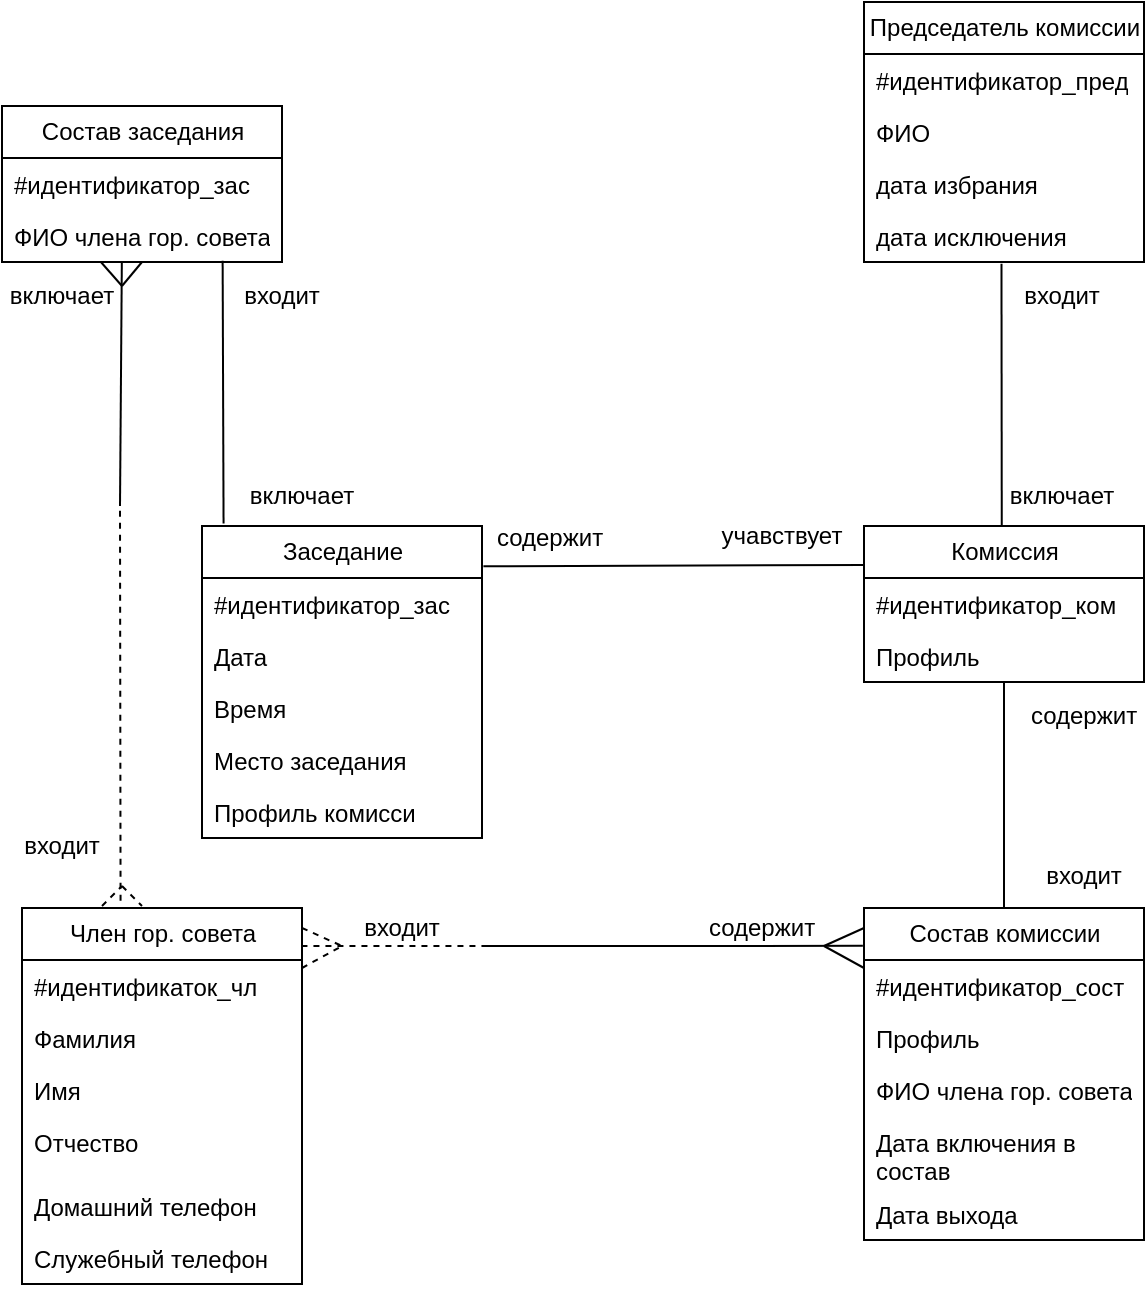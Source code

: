 <mxfile version="21.1.1" type="github">
  <diagram name="Страница 1" id="XnZy8S0bv-m-DPkdhfcy">
    <mxGraphModel dx="1235" dy="669" grid="0" gridSize="10" guides="1" tooltips="1" connect="1" arrows="1" fold="1" page="1" pageScale="1" pageWidth="827" pageHeight="1169" math="0" shadow="0">
      <root>
        <mxCell id="0" />
        <mxCell id="1" parent="0" />
        <mxCell id="DZcItN-b1Do2aElw2gg4-12" value="Член гор. совета" style="swimlane;fontStyle=0;childLayout=stackLayout;horizontal=1;startSize=26;fillColor=none;horizontalStack=0;resizeParent=1;resizeParentMax=0;resizeLast=0;collapsible=1;marginBottom=0;html=1;" parent="1" vertex="1">
          <mxGeometry x="150" y="601" width="140" height="188" as="geometry" />
        </mxCell>
        <mxCell id="DZcItN-b1Do2aElw2gg4-34" value="#идентификаток_чл" style="text;strokeColor=none;fillColor=none;align=left;verticalAlign=top;spacingLeft=4;spacingRight=4;overflow=hidden;rotatable=0;points=[[0,0.5],[1,0.5]];portConstraint=eastwest;whiteSpace=wrap;html=1;" parent="DZcItN-b1Do2aElw2gg4-12" vertex="1">
          <mxGeometry y="26" width="140" height="26" as="geometry" />
        </mxCell>
        <mxCell id="DZcItN-b1Do2aElw2gg4-13" value="Фамилия" style="text;strokeColor=none;fillColor=none;align=left;verticalAlign=top;spacingLeft=4;spacingRight=4;overflow=hidden;rotatable=0;points=[[0,0.5],[1,0.5]];portConstraint=eastwest;whiteSpace=wrap;html=1;" parent="DZcItN-b1Do2aElw2gg4-12" vertex="1">
          <mxGeometry y="52" width="140" height="26" as="geometry" />
        </mxCell>
        <mxCell id="DZcItN-b1Do2aElw2gg4-14" value="Имя" style="text;strokeColor=none;fillColor=none;align=left;verticalAlign=top;spacingLeft=4;spacingRight=4;overflow=hidden;rotatable=0;points=[[0,0.5],[1,0.5]];portConstraint=eastwest;whiteSpace=wrap;html=1;" parent="DZcItN-b1Do2aElw2gg4-12" vertex="1">
          <mxGeometry y="78" width="140" height="26" as="geometry" />
        </mxCell>
        <mxCell id="DZcItN-b1Do2aElw2gg4-15" value="Отчество" style="text;strokeColor=none;fillColor=none;align=left;verticalAlign=top;spacingLeft=4;spacingRight=4;overflow=hidden;rotatable=0;points=[[0,0.5],[1,0.5]];portConstraint=eastwest;whiteSpace=wrap;html=1;" parent="DZcItN-b1Do2aElw2gg4-12" vertex="1">
          <mxGeometry y="104" width="140" height="32" as="geometry" />
        </mxCell>
        <mxCell id="DZcItN-b1Do2aElw2gg4-33" value="Домашний телефон" style="text;strokeColor=none;fillColor=none;align=left;verticalAlign=top;spacingLeft=4;spacingRight=4;overflow=hidden;rotatable=0;points=[[0,0.5],[1,0.5]];portConstraint=eastwest;whiteSpace=wrap;html=1;" parent="DZcItN-b1Do2aElw2gg4-12" vertex="1">
          <mxGeometry y="136" width="140" height="26" as="geometry" />
        </mxCell>
        <mxCell id="DZcItN-b1Do2aElw2gg4-32" value="Служебный телефон" style="text;strokeColor=none;fillColor=none;align=left;verticalAlign=top;spacingLeft=4;spacingRight=4;overflow=hidden;rotatable=0;points=[[0,0.5],[1,0.5]];portConstraint=eastwest;whiteSpace=wrap;html=1;" parent="DZcItN-b1Do2aElw2gg4-12" vertex="1">
          <mxGeometry y="162" width="140" height="26" as="geometry" />
        </mxCell>
        <mxCell id="DZcItN-b1Do2aElw2gg4-16" value="Комиссия" style="swimlane;fontStyle=0;childLayout=stackLayout;horizontal=1;startSize=26;fillColor=none;horizontalStack=0;resizeParent=1;resizeParentMax=0;resizeLast=0;collapsible=1;marginBottom=0;html=1;" parent="1" vertex="1">
          <mxGeometry x="571" y="410" width="140" height="78" as="geometry" />
        </mxCell>
        <mxCell id="DZcItN-b1Do2aElw2gg4-17" value="#идентификатор_ком" style="text;strokeColor=none;fillColor=none;align=left;verticalAlign=top;spacingLeft=4;spacingRight=4;overflow=hidden;rotatable=0;points=[[0,0.5],[1,0.5]];portConstraint=eastwest;whiteSpace=wrap;html=1;" parent="DZcItN-b1Do2aElw2gg4-16" vertex="1">
          <mxGeometry y="26" width="140" height="26" as="geometry" />
        </mxCell>
        <mxCell id="DZcItN-b1Do2aElw2gg4-18" value="Профиль" style="text;strokeColor=none;fillColor=none;align=left;verticalAlign=top;spacingLeft=4;spacingRight=4;overflow=hidden;rotatable=0;points=[[0,0.5],[1,0.5]];portConstraint=eastwest;whiteSpace=wrap;html=1;" parent="DZcItN-b1Do2aElw2gg4-16" vertex="1">
          <mxGeometry y="52" width="140" height="26" as="geometry" />
        </mxCell>
        <mxCell id="DZcItN-b1Do2aElw2gg4-20" value="Председатель комиссии" style="swimlane;fontStyle=0;childLayout=stackLayout;horizontal=1;startSize=26;fillColor=none;horizontalStack=0;resizeParent=1;resizeParentMax=0;resizeLast=0;collapsible=1;marginBottom=0;html=1;" parent="1" vertex="1">
          <mxGeometry x="571" y="148" width="140" height="130" as="geometry" />
        </mxCell>
        <mxCell id="DZcItN-b1Do2aElw2gg4-21" value="#идентификатор_пред" style="text;strokeColor=none;fillColor=none;align=left;verticalAlign=top;spacingLeft=4;spacingRight=4;overflow=hidden;rotatable=0;points=[[0,0.5],[1,0.5]];portConstraint=eastwest;whiteSpace=wrap;html=1;" parent="DZcItN-b1Do2aElw2gg4-20" vertex="1">
          <mxGeometry y="26" width="140" height="26" as="geometry" />
        </mxCell>
        <mxCell id="DZcItN-b1Do2aElw2gg4-22" value="ФИО" style="text;strokeColor=none;fillColor=none;align=left;verticalAlign=top;spacingLeft=4;spacingRight=4;overflow=hidden;rotatable=0;points=[[0,0.5],[1,0.5]];portConstraint=eastwest;whiteSpace=wrap;html=1;" parent="DZcItN-b1Do2aElw2gg4-20" vertex="1">
          <mxGeometry y="52" width="140" height="26" as="geometry" />
        </mxCell>
        <mxCell id="DZcItN-b1Do2aElw2gg4-23" value="дата избрания" style="text;strokeColor=none;fillColor=none;align=left;verticalAlign=top;spacingLeft=4;spacingRight=4;overflow=hidden;rotatable=0;points=[[0,0.5],[1,0.5]];portConstraint=eastwest;whiteSpace=wrap;html=1;" parent="DZcItN-b1Do2aElw2gg4-20" vertex="1">
          <mxGeometry y="78" width="140" height="26" as="geometry" />
        </mxCell>
        <mxCell id="_g0PMa8hs4emNtfnRPn6-18" value="дата исключения" style="text;strokeColor=none;fillColor=none;align=left;verticalAlign=top;spacingLeft=4;spacingRight=4;overflow=hidden;rotatable=0;points=[[0,0.5],[1,0.5]];portConstraint=eastwest;whiteSpace=wrap;html=1;" vertex="1" parent="DZcItN-b1Do2aElw2gg4-20">
          <mxGeometry y="104" width="140" height="26" as="geometry" />
        </mxCell>
        <mxCell id="DZcItN-b1Do2aElw2gg4-24" value="Заседание" style="swimlane;fontStyle=0;childLayout=stackLayout;horizontal=1;startSize=26;fillColor=none;horizontalStack=0;resizeParent=1;resizeParentMax=0;resizeLast=0;collapsible=1;marginBottom=0;html=1;" parent="1" vertex="1">
          <mxGeometry x="240" y="410" width="140" height="156" as="geometry" />
        </mxCell>
        <mxCell id="_g0PMa8hs4emNtfnRPn6-13" value="#идентификатор_зас" style="text;strokeColor=none;fillColor=none;align=left;verticalAlign=top;spacingLeft=4;spacingRight=4;overflow=hidden;rotatable=0;points=[[0,0.5],[1,0.5]];portConstraint=eastwest;whiteSpace=wrap;html=1;" vertex="1" parent="DZcItN-b1Do2aElw2gg4-24">
          <mxGeometry y="26" width="140" height="26" as="geometry" />
        </mxCell>
        <mxCell id="DZcItN-b1Do2aElw2gg4-25" value="Дата" style="text;strokeColor=none;fillColor=none;align=left;verticalAlign=top;spacingLeft=4;spacingRight=4;overflow=hidden;rotatable=0;points=[[0,0.5],[1,0.5]];portConstraint=eastwest;whiteSpace=wrap;html=1;" parent="DZcItN-b1Do2aElw2gg4-24" vertex="1">
          <mxGeometry y="52" width="140" height="26" as="geometry" />
        </mxCell>
        <mxCell id="DZcItN-b1Do2aElw2gg4-26" value="Время" style="text;strokeColor=none;fillColor=none;align=left;verticalAlign=top;spacingLeft=4;spacingRight=4;overflow=hidden;rotatable=0;points=[[0,0.5],[1,0.5]];portConstraint=eastwest;whiteSpace=wrap;html=1;" parent="DZcItN-b1Do2aElw2gg4-24" vertex="1">
          <mxGeometry y="78" width="140" height="26" as="geometry" />
        </mxCell>
        <mxCell id="DZcItN-b1Do2aElw2gg4-27" value="Место заседания" style="text;strokeColor=none;fillColor=none;align=left;verticalAlign=top;spacingLeft=4;spacingRight=4;overflow=hidden;rotatable=0;points=[[0,0.5],[1,0.5]];portConstraint=eastwest;whiteSpace=wrap;html=1;" parent="DZcItN-b1Do2aElw2gg4-24" vertex="1">
          <mxGeometry y="104" width="140" height="26" as="geometry" />
        </mxCell>
        <mxCell id="_g0PMa8hs4emNtfnRPn6-11" value="Профиль комисси" style="text;strokeColor=none;fillColor=none;align=left;verticalAlign=top;spacingLeft=4;spacingRight=4;overflow=hidden;rotatable=0;points=[[0,0.5],[1,0.5]];portConstraint=eastwest;whiteSpace=wrap;html=1;" vertex="1" parent="DZcItN-b1Do2aElw2gg4-24">
          <mxGeometry y="130" width="140" height="26" as="geometry" />
        </mxCell>
        <mxCell id="DZcItN-b1Do2aElw2gg4-28" value="Состав комиссии" style="swimlane;fontStyle=0;childLayout=stackLayout;horizontal=1;startSize=26;fillColor=none;horizontalStack=0;resizeParent=1;resizeParentMax=0;resizeLast=0;collapsible=1;marginBottom=0;html=1;" parent="1" vertex="1">
          <mxGeometry x="571" y="601" width="140" height="166" as="geometry" />
        </mxCell>
        <mxCell id="DZcItN-b1Do2aElw2gg4-29" value="#идентификатор_сост" style="text;strokeColor=none;fillColor=none;align=left;verticalAlign=top;spacingLeft=4;spacingRight=4;overflow=hidden;rotatable=0;points=[[0,0.5],[1,0.5]];portConstraint=eastwest;whiteSpace=wrap;html=1;" parent="DZcItN-b1Do2aElw2gg4-28" vertex="1">
          <mxGeometry y="26" width="140" height="26" as="geometry" />
        </mxCell>
        <mxCell id="DZcItN-b1Do2aElw2gg4-30" value="Профиль" style="text;strokeColor=none;fillColor=none;align=left;verticalAlign=top;spacingLeft=4;spacingRight=4;overflow=hidden;rotatable=0;points=[[0,0.5],[1,0.5]];portConstraint=eastwest;whiteSpace=wrap;html=1;" parent="DZcItN-b1Do2aElw2gg4-28" vertex="1">
          <mxGeometry y="52" width="140" height="26" as="geometry" />
        </mxCell>
        <mxCell id="_g0PMa8hs4emNtfnRPn6-1" value="ФИО члена гор. совета" style="text;strokeColor=none;fillColor=none;align=left;verticalAlign=top;spacingLeft=4;spacingRight=4;overflow=hidden;rotatable=0;points=[[0,0.5],[1,0.5]];portConstraint=eastwest;whiteSpace=wrap;html=1;" vertex="1" parent="DZcItN-b1Do2aElw2gg4-28">
          <mxGeometry y="78" width="140" height="26" as="geometry" />
        </mxCell>
        <mxCell id="_g0PMa8hs4emNtfnRPn6-2" value="Дата включения в состав" style="text;strokeColor=none;fillColor=none;align=left;verticalAlign=top;spacingLeft=4;spacingRight=4;overflow=hidden;rotatable=0;points=[[0,0.5],[1,0.5]];portConstraint=eastwest;whiteSpace=wrap;html=1;" vertex="1" parent="DZcItN-b1Do2aElw2gg4-28">
          <mxGeometry y="104" width="140" height="36" as="geometry" />
        </mxCell>
        <mxCell id="_g0PMa8hs4emNtfnRPn6-3" value="Дата выхода" style="text;strokeColor=none;fillColor=none;align=left;verticalAlign=top;spacingLeft=4;spacingRight=4;overflow=hidden;rotatable=0;points=[[0,0.5],[1,0.5]];portConstraint=eastwest;whiteSpace=wrap;html=1;" vertex="1" parent="DZcItN-b1Do2aElw2gg4-28">
          <mxGeometry y="140" width="140" height="26" as="geometry" />
        </mxCell>
        <mxCell id="DZcItN-b1Do2aElw2gg4-35" value="" style="endArrow=none;dashed=1;html=1;rounded=0;exitX=0.998;exitY=0.101;exitDx=0;exitDy=0;exitPerimeter=0;" parent="1" source="DZcItN-b1Do2aElw2gg4-12" edge="1">
          <mxGeometry width="50" height="50" relative="1" as="geometry">
            <mxPoint x="320" y="701" as="sourcePoint" />
            <mxPoint x="380" y="620" as="targetPoint" />
          </mxGeometry>
        </mxCell>
        <mxCell id="DZcItN-b1Do2aElw2gg4-39" value="" style="endArrow=none;html=1;rounded=0;" parent="1" edge="1">
          <mxGeometry width="50" height="50" relative="1" as="geometry">
            <mxPoint x="551" y="620" as="sourcePoint" />
            <mxPoint x="571" y="631" as="targetPoint" />
          </mxGeometry>
        </mxCell>
        <mxCell id="DZcItN-b1Do2aElw2gg4-40" value="" style="endArrow=none;html=1;rounded=0;" parent="1" edge="1">
          <mxGeometry width="50" height="50" relative="1" as="geometry">
            <mxPoint x="551" y="620" as="sourcePoint" />
            <mxPoint x="571" y="611" as="targetPoint" />
          </mxGeometry>
        </mxCell>
        <mxCell id="DZcItN-b1Do2aElw2gg4-41" value="входит" style="text;html=1;strokeColor=none;fillColor=none;align=center;verticalAlign=middle;whiteSpace=wrap;rounded=0;" parent="1" vertex="1">
          <mxGeometry x="310" y="606.5" width="60" height="9" as="geometry" />
        </mxCell>
        <mxCell id="DZcItN-b1Do2aElw2gg4-45" value="Состав заседания" style="swimlane;fontStyle=0;childLayout=stackLayout;horizontal=1;startSize=26;fillColor=none;horizontalStack=0;resizeParent=1;resizeParentMax=0;resizeLast=0;collapsible=1;marginBottom=0;html=1;" parent="1" vertex="1">
          <mxGeometry x="140" y="200" width="140" height="78" as="geometry" />
        </mxCell>
        <mxCell id="DZcItN-b1Do2aElw2gg4-46" value="#идентификатор_зас&lt;br&gt;" style="text;strokeColor=none;fillColor=none;align=left;verticalAlign=top;spacingLeft=4;spacingRight=4;overflow=hidden;rotatable=0;points=[[0,0.5],[1,0.5]];portConstraint=eastwest;whiteSpace=wrap;html=1;" parent="DZcItN-b1Do2aElw2gg4-45" vertex="1">
          <mxGeometry y="26" width="140" height="26" as="geometry" />
        </mxCell>
        <mxCell id="DZcItN-b1Do2aElw2gg4-47" value="ФИО члена гор. совета" style="text;strokeColor=none;fillColor=none;align=left;verticalAlign=top;spacingLeft=4;spacingRight=4;overflow=hidden;rotatable=0;points=[[0,0.5],[1,0.5]];portConstraint=eastwest;whiteSpace=wrap;html=1;" parent="DZcItN-b1Do2aElw2gg4-45" vertex="1">
          <mxGeometry y="52" width="140" height="26" as="geometry" />
        </mxCell>
        <mxCell id="_g0PMa8hs4emNtfnRPn6-4" value="содержит" style="text;html=1;strokeColor=none;fillColor=none;align=center;verticalAlign=middle;whiteSpace=wrap;rounded=0;" vertex="1" parent="1">
          <mxGeometry x="490" y="606.5" width="60" height="9" as="geometry" />
        </mxCell>
        <mxCell id="_g0PMa8hs4emNtfnRPn6-5" value="" style="endArrow=none;dashed=1;html=1;rounded=0;" edge="1" parent="1">
          <mxGeometry width="50" height="50" relative="1" as="geometry">
            <mxPoint x="290" y="631" as="sourcePoint" />
            <mxPoint x="310" y="620" as="targetPoint" />
          </mxGeometry>
        </mxCell>
        <mxCell id="_g0PMa8hs4emNtfnRPn6-6" value="" style="endArrow=none;dashed=1;html=1;rounded=0;exitX=1.001;exitY=0.015;exitDx=0;exitDy=0;exitPerimeter=0;" edge="1" parent="1">
          <mxGeometry width="50" height="50" relative="1" as="geometry">
            <mxPoint x="290" y="611" as="sourcePoint" />
            <mxPoint x="310" y="620" as="targetPoint" />
          </mxGeometry>
        </mxCell>
        <mxCell id="_g0PMa8hs4emNtfnRPn6-7" value="" style="endArrow=none;html=1;rounded=0;exitX=0.5;exitY=0;exitDx=0;exitDy=0;entryX=0.5;entryY=1;entryDx=0;entryDy=0;" edge="1" parent="1" source="DZcItN-b1Do2aElw2gg4-28" target="DZcItN-b1Do2aElw2gg4-16">
          <mxGeometry width="50" height="50" relative="1" as="geometry">
            <mxPoint x="611" y="560" as="sourcePoint" />
            <mxPoint x="641" y="480" as="targetPoint" />
          </mxGeometry>
        </mxCell>
        <mxCell id="_g0PMa8hs4emNtfnRPn6-8" value="входит" style="text;html=1;strokeColor=none;fillColor=none;align=center;verticalAlign=middle;whiteSpace=wrap;rounded=0;" vertex="1" parent="1">
          <mxGeometry x="651" y="580" width="60" height="9" as="geometry" />
        </mxCell>
        <mxCell id="_g0PMa8hs4emNtfnRPn6-9" value="содержит" style="text;html=1;strokeColor=none;fillColor=none;align=center;verticalAlign=middle;whiteSpace=wrap;rounded=0;" vertex="1" parent="1">
          <mxGeometry x="651" y="500" width="60" height="9" as="geometry" />
        </mxCell>
        <mxCell id="_g0PMa8hs4emNtfnRPn6-10" value="" style="endArrow=none;html=1;rounded=0;entryX=-0.004;entryY=0.114;entryDx=0;entryDy=0;entryPerimeter=0;" edge="1" parent="1" target="DZcItN-b1Do2aElw2gg4-28">
          <mxGeometry width="50" height="50" relative="1" as="geometry">
            <mxPoint x="380" y="620" as="sourcePoint" />
            <mxPoint x="430" y="540" as="targetPoint" />
          </mxGeometry>
        </mxCell>
        <mxCell id="_g0PMa8hs4emNtfnRPn6-12" value="" style="endArrow=none;html=1;rounded=0;entryX=0;entryY=0.25;entryDx=0;entryDy=0;exitX=1.005;exitY=0.129;exitDx=0;exitDy=0;exitPerimeter=0;" edge="1" parent="1" source="DZcItN-b1Do2aElw2gg4-24" target="DZcItN-b1Do2aElw2gg4-16">
          <mxGeometry width="50" height="50" relative="1" as="geometry">
            <mxPoint x="410" y="460" as="sourcePoint" />
            <mxPoint x="460" y="410" as="targetPoint" />
          </mxGeometry>
        </mxCell>
        <mxCell id="_g0PMa8hs4emNtfnRPn6-14" value="учавствует" style="text;html=1;strokeColor=none;fillColor=none;align=center;verticalAlign=middle;whiteSpace=wrap;rounded=0;" vertex="1" parent="1">
          <mxGeometry x="500" y="410" width="60" height="10" as="geometry" />
        </mxCell>
        <mxCell id="_g0PMa8hs4emNtfnRPn6-16" value="содержит" style="text;html=1;strokeColor=none;fillColor=none;align=center;verticalAlign=middle;whiteSpace=wrap;rounded=0;" vertex="1" parent="1">
          <mxGeometry x="384" y="411" width="60" height="9" as="geometry" />
        </mxCell>
        <mxCell id="_g0PMa8hs4emNtfnRPn6-17" value="" style="endArrow=none;html=1;rounded=0;entryX=0.788;entryY=0.974;entryDx=0;entryDy=0;entryPerimeter=0;exitX=0.077;exitY=-0.008;exitDx=0;exitDy=0;exitPerimeter=0;" edge="1" parent="1" source="DZcItN-b1Do2aElw2gg4-24" target="DZcItN-b1Do2aElw2gg4-47">
          <mxGeometry width="50" height="50" relative="1" as="geometry">
            <mxPoint x="230" y="370" as="sourcePoint" />
            <mxPoint x="280" y="320" as="targetPoint" />
          </mxGeometry>
        </mxCell>
        <mxCell id="_g0PMa8hs4emNtfnRPn6-19" value="" style="endArrow=none;html=1;rounded=0;entryX=0.491;entryY=1.034;entryDx=0;entryDy=0;entryPerimeter=0;exitX=0.492;exitY=-0.003;exitDx=0;exitDy=0;exitPerimeter=0;" edge="1" parent="1" source="DZcItN-b1Do2aElw2gg4-16" target="_g0PMa8hs4emNtfnRPn6-18">
          <mxGeometry width="50" height="50" relative="1" as="geometry">
            <mxPoint x="620" y="360" as="sourcePoint" />
            <mxPoint x="670" y="310" as="targetPoint" />
          </mxGeometry>
        </mxCell>
        <mxCell id="_g0PMa8hs4emNtfnRPn6-20" value="включает" style="text;html=1;strokeColor=none;fillColor=none;align=center;verticalAlign=middle;whiteSpace=wrap;rounded=0;" vertex="1" parent="1">
          <mxGeometry x="640" y="390" width="60" height="10" as="geometry" />
        </mxCell>
        <mxCell id="_g0PMa8hs4emNtfnRPn6-21" value="входит" style="text;html=1;strokeColor=none;fillColor=none;align=center;verticalAlign=middle;whiteSpace=wrap;rounded=0;" vertex="1" parent="1">
          <mxGeometry x="640" y="290" width="60" height="10" as="geometry" />
        </mxCell>
        <mxCell id="_g0PMa8hs4emNtfnRPn6-22" value="" style="endArrow=none;dashed=1;html=1;rounded=0;exitX=0.352;exitY=-0.019;exitDx=0;exitDy=0;exitPerimeter=0;" edge="1" parent="1" source="DZcItN-b1Do2aElw2gg4-12">
          <mxGeometry width="50" height="50" relative="1" as="geometry">
            <mxPoint x="150" y="400" as="sourcePoint" />
            <mxPoint x="199" y="400" as="targetPoint" />
          </mxGeometry>
        </mxCell>
        <mxCell id="_g0PMa8hs4emNtfnRPn6-23" value="" style="endArrow=none;html=1;rounded=0;entryX=0.428;entryY=0.995;entryDx=0;entryDy=0;entryPerimeter=0;" edge="1" parent="1" target="DZcItN-b1Do2aElw2gg4-47">
          <mxGeometry width="50" height="50" relative="1" as="geometry">
            <mxPoint x="199" y="400" as="sourcePoint" />
            <mxPoint x="200" y="280" as="targetPoint" />
          </mxGeometry>
        </mxCell>
        <mxCell id="_g0PMa8hs4emNtfnRPn6-24" value="" style="endArrow=none;html=1;rounded=0;entryX=0.354;entryY=1.005;entryDx=0;entryDy=0;entryPerimeter=0;" edge="1" parent="1" target="DZcItN-b1Do2aElw2gg4-47">
          <mxGeometry width="50" height="50" relative="1" as="geometry">
            <mxPoint x="200" y="290" as="sourcePoint" />
            <mxPoint x="190" y="280" as="targetPoint" />
          </mxGeometry>
        </mxCell>
        <mxCell id="_g0PMa8hs4emNtfnRPn6-25" value="" style="endArrow=none;html=1;rounded=0;entryX=0.5;entryY=1;entryDx=0;entryDy=0;" edge="1" parent="1" target="DZcItN-b1Do2aElw2gg4-45">
          <mxGeometry width="50" height="50" relative="1" as="geometry">
            <mxPoint x="200" y="290" as="sourcePoint" />
            <mxPoint x="240" y="280" as="targetPoint" />
          </mxGeometry>
        </mxCell>
        <mxCell id="_g0PMa8hs4emNtfnRPn6-26" value="входит" style="text;html=1;strokeColor=none;fillColor=none;align=center;verticalAlign=middle;whiteSpace=wrap;rounded=0;" vertex="1" parent="1">
          <mxGeometry x="140" y="560" width="60" height="20" as="geometry" />
        </mxCell>
        <mxCell id="_g0PMa8hs4emNtfnRPn6-27" value="включает" style="text;html=1;strokeColor=none;fillColor=none;align=center;verticalAlign=middle;whiteSpace=wrap;rounded=0;" vertex="1" parent="1">
          <mxGeometry x="140" y="290" width="60" height="10" as="geometry" />
        </mxCell>
        <mxCell id="_g0PMa8hs4emNtfnRPn6-28" value="" style="endArrow=none;dashed=1;html=1;rounded=0;" edge="1" parent="1">
          <mxGeometry width="50" height="50" relative="1" as="geometry">
            <mxPoint x="190" y="600" as="sourcePoint" />
            <mxPoint x="200" y="590" as="targetPoint" />
          </mxGeometry>
        </mxCell>
        <mxCell id="_g0PMa8hs4emNtfnRPn6-29" value="" style="endArrow=none;dashed=1;html=1;rounded=0;" edge="1" parent="1">
          <mxGeometry width="50" height="50" relative="1" as="geometry">
            <mxPoint x="200" y="590" as="sourcePoint" />
            <mxPoint x="210" y="600" as="targetPoint" />
          </mxGeometry>
        </mxCell>
        <mxCell id="_g0PMa8hs4emNtfnRPn6-30" value="входит" style="text;html=1;strokeColor=none;fillColor=none;align=center;verticalAlign=middle;whiteSpace=wrap;rounded=0;" vertex="1" parent="1">
          <mxGeometry x="250" y="290" width="60" height="9" as="geometry" />
        </mxCell>
        <mxCell id="_g0PMa8hs4emNtfnRPn6-31" value="включает" style="text;html=1;strokeColor=none;fillColor=none;align=center;verticalAlign=middle;whiteSpace=wrap;rounded=0;" vertex="1" parent="1">
          <mxGeometry x="260" y="390" width="60" height="10" as="geometry" />
        </mxCell>
      </root>
    </mxGraphModel>
  </diagram>
</mxfile>
